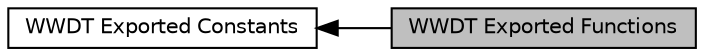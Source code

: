 digraph "WWDT Exported Functions"
{
  edge [fontname="Helvetica",fontsize="10",labelfontname="Helvetica",labelfontsize="10"];
  node [fontname="Helvetica",fontsize="10",shape=box];
  rankdir=LR;
  Node2 [label="WWDT Exported Constants",height=0.2,width=0.4,color="black", fillcolor="white", style="filled",URL="$db/dde/group___n_a_n_o1_x2___w_w_d_t___e_x_p_o_r_t_e_d___c_o_n_s_t_a_n_t_s.html",tooltip=" "];
  Node1 [label="WWDT Exported Functions",height=0.2,width=0.4,color="black", fillcolor="grey75", style="filled", fontcolor="black",tooltip=" "];
  Node2->Node1 [shape=plaintext, dir="back", style="solid"];
}

